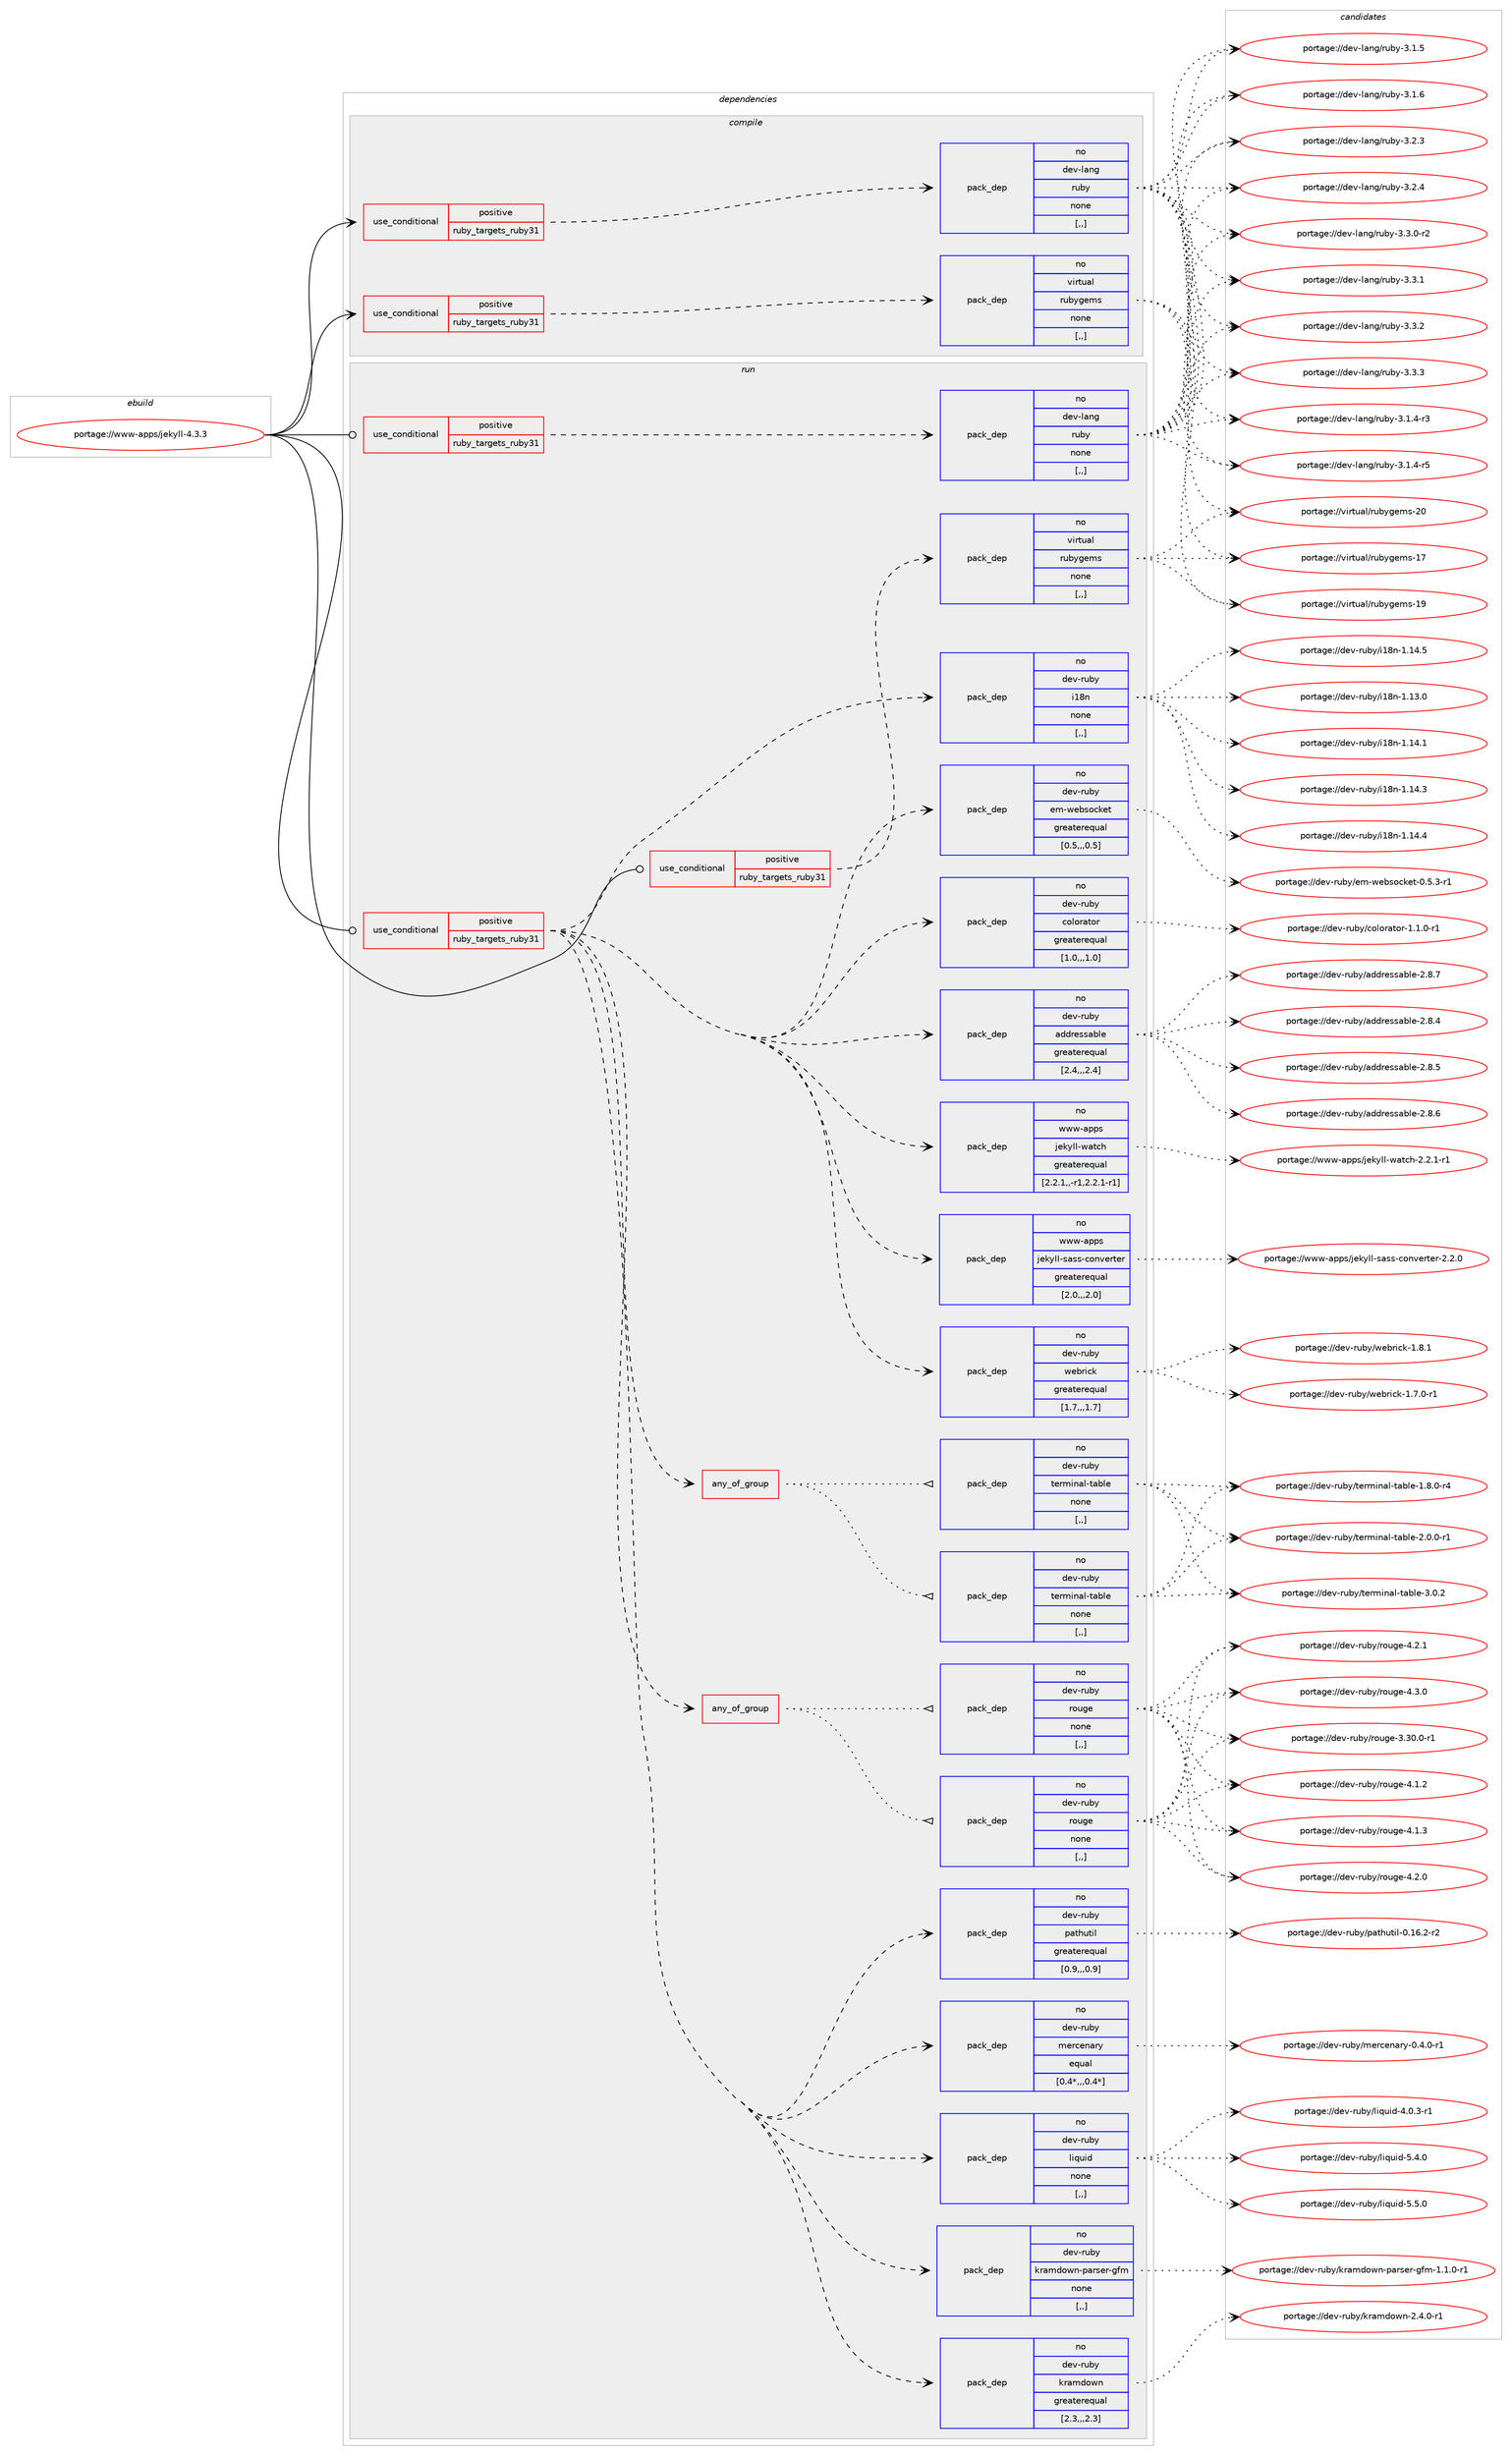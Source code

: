 digraph prolog {

# *************
# Graph options
# *************

newrank=true;
concentrate=true;
compound=true;
graph [rankdir=LR,fontname=Helvetica,fontsize=10,ranksep=1.5];#, ranksep=2.5, nodesep=0.2];
edge  [arrowhead=vee];
node  [fontname=Helvetica,fontsize=10];

# **********
# The ebuild
# **********

subgraph cluster_leftcol {
color=gray;
rank=same;
label=<<i>ebuild</i>>;
id [label="portage://www-apps/jekyll-4.3.3", color=red, width=4, href="../www-apps/jekyll-4.3.3.svg"];
}

# ****************
# The dependencies
# ****************

subgraph cluster_midcol {
color=gray;
label=<<i>dependencies</i>>;
subgraph cluster_compile {
fillcolor="#eeeeee";
style=filled;
label=<<i>compile</i>>;
subgraph cond116174 {
dependency436728 [label=<<TABLE BORDER="0" CELLBORDER="1" CELLSPACING="0" CELLPADDING="4"><TR><TD ROWSPAN="3" CELLPADDING="10">use_conditional</TD></TR><TR><TD>positive</TD></TR><TR><TD>ruby_targets_ruby31</TD></TR></TABLE>>, shape=none, color=red];
subgraph pack317352 {
dependency436729 [label=<<TABLE BORDER="0" CELLBORDER="1" CELLSPACING="0" CELLPADDING="4" WIDTH="220"><TR><TD ROWSPAN="6" CELLPADDING="30">pack_dep</TD></TR><TR><TD WIDTH="110">no</TD></TR><TR><TD>dev-lang</TD></TR><TR><TD>ruby</TD></TR><TR><TD>none</TD></TR><TR><TD>[,,]</TD></TR></TABLE>>, shape=none, color=blue];
}
dependency436728:e -> dependency436729:w [weight=20,style="dashed",arrowhead="vee"];
}
id:e -> dependency436728:w [weight=20,style="solid",arrowhead="vee"];
subgraph cond116175 {
dependency436730 [label=<<TABLE BORDER="0" CELLBORDER="1" CELLSPACING="0" CELLPADDING="4"><TR><TD ROWSPAN="3" CELLPADDING="10">use_conditional</TD></TR><TR><TD>positive</TD></TR><TR><TD>ruby_targets_ruby31</TD></TR></TABLE>>, shape=none, color=red];
subgraph pack317353 {
dependency436731 [label=<<TABLE BORDER="0" CELLBORDER="1" CELLSPACING="0" CELLPADDING="4" WIDTH="220"><TR><TD ROWSPAN="6" CELLPADDING="30">pack_dep</TD></TR><TR><TD WIDTH="110">no</TD></TR><TR><TD>virtual</TD></TR><TR><TD>rubygems</TD></TR><TR><TD>none</TD></TR><TR><TD>[,,]</TD></TR></TABLE>>, shape=none, color=blue];
}
dependency436730:e -> dependency436731:w [weight=20,style="dashed",arrowhead="vee"];
}
id:e -> dependency436730:w [weight=20,style="solid",arrowhead="vee"];
}
subgraph cluster_compileandrun {
fillcolor="#eeeeee";
style=filled;
label=<<i>compile and run</i>>;
}
subgraph cluster_run {
fillcolor="#eeeeee";
style=filled;
label=<<i>run</i>>;
subgraph cond116176 {
dependency436732 [label=<<TABLE BORDER="0" CELLBORDER="1" CELLSPACING="0" CELLPADDING="4"><TR><TD ROWSPAN="3" CELLPADDING="10">use_conditional</TD></TR><TR><TD>positive</TD></TR><TR><TD>ruby_targets_ruby31</TD></TR></TABLE>>, shape=none, color=red];
subgraph pack317354 {
dependency436733 [label=<<TABLE BORDER="0" CELLBORDER="1" CELLSPACING="0" CELLPADDING="4" WIDTH="220"><TR><TD ROWSPAN="6" CELLPADDING="30">pack_dep</TD></TR><TR><TD WIDTH="110">no</TD></TR><TR><TD>dev-lang</TD></TR><TR><TD>ruby</TD></TR><TR><TD>none</TD></TR><TR><TD>[,,]</TD></TR></TABLE>>, shape=none, color=blue];
}
dependency436732:e -> dependency436733:w [weight=20,style="dashed",arrowhead="vee"];
}
id:e -> dependency436732:w [weight=20,style="solid",arrowhead="odot"];
subgraph cond116177 {
dependency436734 [label=<<TABLE BORDER="0" CELLBORDER="1" CELLSPACING="0" CELLPADDING="4"><TR><TD ROWSPAN="3" CELLPADDING="10">use_conditional</TD></TR><TR><TD>positive</TD></TR><TR><TD>ruby_targets_ruby31</TD></TR></TABLE>>, shape=none, color=red];
subgraph pack317355 {
dependency436735 [label=<<TABLE BORDER="0" CELLBORDER="1" CELLSPACING="0" CELLPADDING="4" WIDTH="220"><TR><TD ROWSPAN="6" CELLPADDING="30">pack_dep</TD></TR><TR><TD WIDTH="110">no</TD></TR><TR><TD>dev-ruby</TD></TR><TR><TD>addressable</TD></TR><TR><TD>greaterequal</TD></TR><TR><TD>[2.4,,,2.4]</TD></TR></TABLE>>, shape=none, color=blue];
}
dependency436734:e -> dependency436735:w [weight=20,style="dashed",arrowhead="vee"];
subgraph pack317356 {
dependency436736 [label=<<TABLE BORDER="0" CELLBORDER="1" CELLSPACING="0" CELLPADDING="4" WIDTH="220"><TR><TD ROWSPAN="6" CELLPADDING="30">pack_dep</TD></TR><TR><TD WIDTH="110">no</TD></TR><TR><TD>dev-ruby</TD></TR><TR><TD>colorator</TD></TR><TR><TD>greaterequal</TD></TR><TR><TD>[1.0,,,1.0]</TD></TR></TABLE>>, shape=none, color=blue];
}
dependency436734:e -> dependency436736:w [weight=20,style="dashed",arrowhead="vee"];
subgraph pack317357 {
dependency436737 [label=<<TABLE BORDER="0" CELLBORDER="1" CELLSPACING="0" CELLPADDING="4" WIDTH="220"><TR><TD ROWSPAN="6" CELLPADDING="30">pack_dep</TD></TR><TR><TD WIDTH="110">no</TD></TR><TR><TD>dev-ruby</TD></TR><TR><TD>em-websocket</TD></TR><TR><TD>greaterequal</TD></TR><TR><TD>[0.5,,,0.5]</TD></TR></TABLE>>, shape=none, color=blue];
}
dependency436734:e -> dependency436737:w [weight=20,style="dashed",arrowhead="vee"];
subgraph pack317358 {
dependency436738 [label=<<TABLE BORDER="0" CELLBORDER="1" CELLSPACING="0" CELLPADDING="4" WIDTH="220"><TR><TD ROWSPAN="6" CELLPADDING="30">pack_dep</TD></TR><TR><TD WIDTH="110">no</TD></TR><TR><TD>dev-ruby</TD></TR><TR><TD>i18n</TD></TR><TR><TD>none</TD></TR><TR><TD>[,,]</TD></TR></TABLE>>, shape=none, color=blue];
}
dependency436734:e -> dependency436738:w [weight=20,style="dashed",arrowhead="vee"];
subgraph pack317359 {
dependency436739 [label=<<TABLE BORDER="0" CELLBORDER="1" CELLSPACING="0" CELLPADDING="4" WIDTH="220"><TR><TD ROWSPAN="6" CELLPADDING="30">pack_dep</TD></TR><TR><TD WIDTH="110">no</TD></TR><TR><TD>dev-ruby</TD></TR><TR><TD>kramdown</TD></TR><TR><TD>greaterequal</TD></TR><TR><TD>[2.3,,,2.3]</TD></TR></TABLE>>, shape=none, color=blue];
}
dependency436734:e -> dependency436739:w [weight=20,style="dashed",arrowhead="vee"];
subgraph pack317360 {
dependency436740 [label=<<TABLE BORDER="0" CELLBORDER="1" CELLSPACING="0" CELLPADDING="4" WIDTH="220"><TR><TD ROWSPAN="6" CELLPADDING="30">pack_dep</TD></TR><TR><TD WIDTH="110">no</TD></TR><TR><TD>dev-ruby</TD></TR><TR><TD>kramdown-parser-gfm</TD></TR><TR><TD>none</TD></TR><TR><TD>[,,]</TD></TR></TABLE>>, shape=none, color=blue];
}
dependency436734:e -> dependency436740:w [weight=20,style="dashed",arrowhead="vee"];
subgraph pack317361 {
dependency436741 [label=<<TABLE BORDER="0" CELLBORDER="1" CELLSPACING="0" CELLPADDING="4" WIDTH="220"><TR><TD ROWSPAN="6" CELLPADDING="30">pack_dep</TD></TR><TR><TD WIDTH="110">no</TD></TR><TR><TD>dev-ruby</TD></TR><TR><TD>liquid</TD></TR><TR><TD>none</TD></TR><TR><TD>[,,]</TD></TR></TABLE>>, shape=none, color=blue];
}
dependency436734:e -> dependency436741:w [weight=20,style="dashed",arrowhead="vee"];
subgraph pack317362 {
dependency436742 [label=<<TABLE BORDER="0" CELLBORDER="1" CELLSPACING="0" CELLPADDING="4" WIDTH="220"><TR><TD ROWSPAN="6" CELLPADDING="30">pack_dep</TD></TR><TR><TD WIDTH="110">no</TD></TR><TR><TD>dev-ruby</TD></TR><TR><TD>mercenary</TD></TR><TR><TD>equal</TD></TR><TR><TD>[0.4*,,,0.4*]</TD></TR></TABLE>>, shape=none, color=blue];
}
dependency436734:e -> dependency436742:w [weight=20,style="dashed",arrowhead="vee"];
subgraph pack317363 {
dependency436743 [label=<<TABLE BORDER="0" CELLBORDER="1" CELLSPACING="0" CELLPADDING="4" WIDTH="220"><TR><TD ROWSPAN="6" CELLPADDING="30">pack_dep</TD></TR><TR><TD WIDTH="110">no</TD></TR><TR><TD>dev-ruby</TD></TR><TR><TD>pathutil</TD></TR><TR><TD>greaterequal</TD></TR><TR><TD>[0.9,,,0.9]</TD></TR></TABLE>>, shape=none, color=blue];
}
dependency436734:e -> dependency436743:w [weight=20,style="dashed",arrowhead="vee"];
subgraph any3003 {
dependency436744 [label=<<TABLE BORDER="0" CELLBORDER="1" CELLSPACING="0" CELLPADDING="4"><TR><TD CELLPADDING="10">any_of_group</TD></TR></TABLE>>, shape=none, color=red];subgraph pack317364 {
dependency436745 [label=<<TABLE BORDER="0" CELLBORDER="1" CELLSPACING="0" CELLPADDING="4" WIDTH="220"><TR><TD ROWSPAN="6" CELLPADDING="30">pack_dep</TD></TR><TR><TD WIDTH="110">no</TD></TR><TR><TD>dev-ruby</TD></TR><TR><TD>rouge</TD></TR><TR><TD>none</TD></TR><TR><TD>[,,]</TD></TR></TABLE>>, shape=none, color=blue];
}
dependency436744:e -> dependency436745:w [weight=20,style="dotted",arrowhead="oinv"];
subgraph pack317365 {
dependency436746 [label=<<TABLE BORDER="0" CELLBORDER="1" CELLSPACING="0" CELLPADDING="4" WIDTH="220"><TR><TD ROWSPAN="6" CELLPADDING="30">pack_dep</TD></TR><TR><TD WIDTH="110">no</TD></TR><TR><TD>dev-ruby</TD></TR><TR><TD>rouge</TD></TR><TR><TD>none</TD></TR><TR><TD>[,,]</TD></TR></TABLE>>, shape=none, color=blue];
}
dependency436744:e -> dependency436746:w [weight=20,style="dotted",arrowhead="oinv"];
}
dependency436734:e -> dependency436744:w [weight=20,style="dashed",arrowhead="vee"];
subgraph any3004 {
dependency436747 [label=<<TABLE BORDER="0" CELLBORDER="1" CELLSPACING="0" CELLPADDING="4"><TR><TD CELLPADDING="10">any_of_group</TD></TR></TABLE>>, shape=none, color=red];subgraph pack317366 {
dependency436748 [label=<<TABLE BORDER="0" CELLBORDER="1" CELLSPACING="0" CELLPADDING="4" WIDTH="220"><TR><TD ROWSPAN="6" CELLPADDING="30">pack_dep</TD></TR><TR><TD WIDTH="110">no</TD></TR><TR><TD>dev-ruby</TD></TR><TR><TD>terminal-table</TD></TR><TR><TD>none</TD></TR><TR><TD>[,,]</TD></TR></TABLE>>, shape=none, color=blue];
}
dependency436747:e -> dependency436748:w [weight=20,style="dotted",arrowhead="oinv"];
subgraph pack317367 {
dependency436749 [label=<<TABLE BORDER="0" CELLBORDER="1" CELLSPACING="0" CELLPADDING="4" WIDTH="220"><TR><TD ROWSPAN="6" CELLPADDING="30">pack_dep</TD></TR><TR><TD WIDTH="110">no</TD></TR><TR><TD>dev-ruby</TD></TR><TR><TD>terminal-table</TD></TR><TR><TD>none</TD></TR><TR><TD>[,,]</TD></TR></TABLE>>, shape=none, color=blue];
}
dependency436747:e -> dependency436749:w [weight=20,style="dotted",arrowhead="oinv"];
}
dependency436734:e -> dependency436747:w [weight=20,style="dashed",arrowhead="vee"];
subgraph pack317368 {
dependency436750 [label=<<TABLE BORDER="0" CELLBORDER="1" CELLSPACING="0" CELLPADDING="4" WIDTH="220"><TR><TD ROWSPAN="6" CELLPADDING="30">pack_dep</TD></TR><TR><TD WIDTH="110">no</TD></TR><TR><TD>dev-ruby</TD></TR><TR><TD>webrick</TD></TR><TR><TD>greaterequal</TD></TR><TR><TD>[1.7,,,1.7]</TD></TR></TABLE>>, shape=none, color=blue];
}
dependency436734:e -> dependency436750:w [weight=20,style="dashed",arrowhead="vee"];
subgraph pack317369 {
dependency436751 [label=<<TABLE BORDER="0" CELLBORDER="1" CELLSPACING="0" CELLPADDING="4" WIDTH="220"><TR><TD ROWSPAN="6" CELLPADDING="30">pack_dep</TD></TR><TR><TD WIDTH="110">no</TD></TR><TR><TD>www-apps</TD></TR><TR><TD>jekyll-sass-converter</TD></TR><TR><TD>greaterequal</TD></TR><TR><TD>[2.0,,,2.0]</TD></TR></TABLE>>, shape=none, color=blue];
}
dependency436734:e -> dependency436751:w [weight=20,style="dashed",arrowhead="vee"];
subgraph pack317370 {
dependency436752 [label=<<TABLE BORDER="0" CELLBORDER="1" CELLSPACING="0" CELLPADDING="4" WIDTH="220"><TR><TD ROWSPAN="6" CELLPADDING="30">pack_dep</TD></TR><TR><TD WIDTH="110">no</TD></TR><TR><TD>www-apps</TD></TR><TR><TD>jekyll-watch</TD></TR><TR><TD>greaterequal</TD></TR><TR><TD>[2.2.1,,-r1,2.2.1-r1]</TD></TR></TABLE>>, shape=none, color=blue];
}
dependency436734:e -> dependency436752:w [weight=20,style="dashed",arrowhead="vee"];
}
id:e -> dependency436734:w [weight=20,style="solid",arrowhead="odot"];
subgraph cond116178 {
dependency436753 [label=<<TABLE BORDER="0" CELLBORDER="1" CELLSPACING="0" CELLPADDING="4"><TR><TD ROWSPAN="3" CELLPADDING="10">use_conditional</TD></TR><TR><TD>positive</TD></TR><TR><TD>ruby_targets_ruby31</TD></TR></TABLE>>, shape=none, color=red];
subgraph pack317371 {
dependency436754 [label=<<TABLE BORDER="0" CELLBORDER="1" CELLSPACING="0" CELLPADDING="4" WIDTH="220"><TR><TD ROWSPAN="6" CELLPADDING="30">pack_dep</TD></TR><TR><TD WIDTH="110">no</TD></TR><TR><TD>virtual</TD></TR><TR><TD>rubygems</TD></TR><TR><TD>none</TD></TR><TR><TD>[,,]</TD></TR></TABLE>>, shape=none, color=blue];
}
dependency436753:e -> dependency436754:w [weight=20,style="dashed",arrowhead="vee"];
}
id:e -> dependency436753:w [weight=20,style="solid",arrowhead="odot"];
}
}

# **************
# The candidates
# **************

subgraph cluster_choices {
rank=same;
color=gray;
label=<<i>candidates</i>>;

subgraph choice317352 {
color=black;
nodesep=1;
choice100101118451089711010347114117981214551464946524511451 [label="portage://dev-lang/ruby-3.1.4-r3", color=red, width=4,href="../dev-lang/ruby-3.1.4-r3.svg"];
choice100101118451089711010347114117981214551464946524511453 [label="portage://dev-lang/ruby-3.1.4-r5", color=red, width=4,href="../dev-lang/ruby-3.1.4-r5.svg"];
choice10010111845108971101034711411798121455146494653 [label="portage://dev-lang/ruby-3.1.5", color=red, width=4,href="../dev-lang/ruby-3.1.5.svg"];
choice10010111845108971101034711411798121455146494654 [label="portage://dev-lang/ruby-3.1.6", color=red, width=4,href="../dev-lang/ruby-3.1.6.svg"];
choice10010111845108971101034711411798121455146504651 [label="portage://dev-lang/ruby-3.2.3", color=red, width=4,href="../dev-lang/ruby-3.2.3.svg"];
choice10010111845108971101034711411798121455146504652 [label="portage://dev-lang/ruby-3.2.4", color=red, width=4,href="../dev-lang/ruby-3.2.4.svg"];
choice100101118451089711010347114117981214551465146484511450 [label="portage://dev-lang/ruby-3.3.0-r2", color=red, width=4,href="../dev-lang/ruby-3.3.0-r2.svg"];
choice10010111845108971101034711411798121455146514649 [label="portage://dev-lang/ruby-3.3.1", color=red, width=4,href="../dev-lang/ruby-3.3.1.svg"];
choice10010111845108971101034711411798121455146514650 [label="portage://dev-lang/ruby-3.3.2", color=red, width=4,href="../dev-lang/ruby-3.3.2.svg"];
choice10010111845108971101034711411798121455146514651 [label="portage://dev-lang/ruby-3.3.3", color=red, width=4,href="../dev-lang/ruby-3.3.3.svg"];
dependency436729:e -> choice100101118451089711010347114117981214551464946524511451:w [style=dotted,weight="100"];
dependency436729:e -> choice100101118451089711010347114117981214551464946524511453:w [style=dotted,weight="100"];
dependency436729:e -> choice10010111845108971101034711411798121455146494653:w [style=dotted,weight="100"];
dependency436729:e -> choice10010111845108971101034711411798121455146494654:w [style=dotted,weight="100"];
dependency436729:e -> choice10010111845108971101034711411798121455146504651:w [style=dotted,weight="100"];
dependency436729:e -> choice10010111845108971101034711411798121455146504652:w [style=dotted,weight="100"];
dependency436729:e -> choice100101118451089711010347114117981214551465146484511450:w [style=dotted,weight="100"];
dependency436729:e -> choice10010111845108971101034711411798121455146514649:w [style=dotted,weight="100"];
dependency436729:e -> choice10010111845108971101034711411798121455146514650:w [style=dotted,weight="100"];
dependency436729:e -> choice10010111845108971101034711411798121455146514651:w [style=dotted,weight="100"];
}
subgraph choice317353 {
color=black;
nodesep=1;
choice118105114116117971084711411798121103101109115454955 [label="portage://virtual/rubygems-17", color=red, width=4,href="../virtual/rubygems-17.svg"];
choice118105114116117971084711411798121103101109115454957 [label="portage://virtual/rubygems-19", color=red, width=4,href="../virtual/rubygems-19.svg"];
choice118105114116117971084711411798121103101109115455048 [label="portage://virtual/rubygems-20", color=red, width=4,href="../virtual/rubygems-20.svg"];
dependency436731:e -> choice118105114116117971084711411798121103101109115454955:w [style=dotted,weight="100"];
dependency436731:e -> choice118105114116117971084711411798121103101109115454957:w [style=dotted,weight="100"];
dependency436731:e -> choice118105114116117971084711411798121103101109115455048:w [style=dotted,weight="100"];
}
subgraph choice317354 {
color=black;
nodesep=1;
choice100101118451089711010347114117981214551464946524511451 [label="portage://dev-lang/ruby-3.1.4-r3", color=red, width=4,href="../dev-lang/ruby-3.1.4-r3.svg"];
choice100101118451089711010347114117981214551464946524511453 [label="portage://dev-lang/ruby-3.1.4-r5", color=red, width=4,href="../dev-lang/ruby-3.1.4-r5.svg"];
choice10010111845108971101034711411798121455146494653 [label="portage://dev-lang/ruby-3.1.5", color=red, width=4,href="../dev-lang/ruby-3.1.5.svg"];
choice10010111845108971101034711411798121455146494654 [label="portage://dev-lang/ruby-3.1.6", color=red, width=4,href="../dev-lang/ruby-3.1.6.svg"];
choice10010111845108971101034711411798121455146504651 [label="portage://dev-lang/ruby-3.2.3", color=red, width=4,href="../dev-lang/ruby-3.2.3.svg"];
choice10010111845108971101034711411798121455146504652 [label="portage://dev-lang/ruby-3.2.4", color=red, width=4,href="../dev-lang/ruby-3.2.4.svg"];
choice100101118451089711010347114117981214551465146484511450 [label="portage://dev-lang/ruby-3.3.0-r2", color=red, width=4,href="../dev-lang/ruby-3.3.0-r2.svg"];
choice10010111845108971101034711411798121455146514649 [label="portage://dev-lang/ruby-3.3.1", color=red, width=4,href="../dev-lang/ruby-3.3.1.svg"];
choice10010111845108971101034711411798121455146514650 [label="portage://dev-lang/ruby-3.3.2", color=red, width=4,href="../dev-lang/ruby-3.3.2.svg"];
choice10010111845108971101034711411798121455146514651 [label="portage://dev-lang/ruby-3.3.3", color=red, width=4,href="../dev-lang/ruby-3.3.3.svg"];
dependency436733:e -> choice100101118451089711010347114117981214551464946524511451:w [style=dotted,weight="100"];
dependency436733:e -> choice100101118451089711010347114117981214551464946524511453:w [style=dotted,weight="100"];
dependency436733:e -> choice10010111845108971101034711411798121455146494653:w [style=dotted,weight="100"];
dependency436733:e -> choice10010111845108971101034711411798121455146494654:w [style=dotted,weight="100"];
dependency436733:e -> choice10010111845108971101034711411798121455146504651:w [style=dotted,weight="100"];
dependency436733:e -> choice10010111845108971101034711411798121455146504652:w [style=dotted,weight="100"];
dependency436733:e -> choice100101118451089711010347114117981214551465146484511450:w [style=dotted,weight="100"];
dependency436733:e -> choice10010111845108971101034711411798121455146514649:w [style=dotted,weight="100"];
dependency436733:e -> choice10010111845108971101034711411798121455146514650:w [style=dotted,weight="100"];
dependency436733:e -> choice10010111845108971101034711411798121455146514651:w [style=dotted,weight="100"];
}
subgraph choice317355 {
color=black;
nodesep=1;
choice100101118451141179812147971001001141011151159798108101455046564652 [label="portage://dev-ruby/addressable-2.8.4", color=red, width=4,href="../dev-ruby/addressable-2.8.4.svg"];
choice100101118451141179812147971001001141011151159798108101455046564653 [label="portage://dev-ruby/addressable-2.8.5", color=red, width=4,href="../dev-ruby/addressable-2.8.5.svg"];
choice100101118451141179812147971001001141011151159798108101455046564654 [label="portage://dev-ruby/addressable-2.8.6", color=red, width=4,href="../dev-ruby/addressable-2.8.6.svg"];
choice100101118451141179812147971001001141011151159798108101455046564655 [label="portage://dev-ruby/addressable-2.8.7", color=red, width=4,href="../dev-ruby/addressable-2.8.7.svg"];
dependency436735:e -> choice100101118451141179812147971001001141011151159798108101455046564652:w [style=dotted,weight="100"];
dependency436735:e -> choice100101118451141179812147971001001141011151159798108101455046564653:w [style=dotted,weight="100"];
dependency436735:e -> choice100101118451141179812147971001001141011151159798108101455046564654:w [style=dotted,weight="100"];
dependency436735:e -> choice100101118451141179812147971001001141011151159798108101455046564655:w [style=dotted,weight="100"];
}
subgraph choice317356 {
color=black;
nodesep=1;
choice10010111845114117981214799111108111114971161111144549464946484511449 [label="portage://dev-ruby/colorator-1.1.0-r1", color=red, width=4,href="../dev-ruby/colorator-1.1.0-r1.svg"];
dependency436736:e -> choice10010111845114117981214799111108111114971161111144549464946484511449:w [style=dotted,weight="100"];
}
subgraph choice317357 {
color=black;
nodesep=1;
choice1001011184511411798121471011094511910198115111991071011164548465346514511449 [label="portage://dev-ruby/em-websocket-0.5.3-r1", color=red, width=4,href="../dev-ruby/em-websocket-0.5.3-r1.svg"];
dependency436737:e -> choice1001011184511411798121471011094511910198115111991071011164548465346514511449:w [style=dotted,weight="100"];
}
subgraph choice317358 {
color=black;
nodesep=1;
choice100101118451141179812147105495611045494649514648 [label="portage://dev-ruby/i18n-1.13.0", color=red, width=4,href="../dev-ruby/i18n-1.13.0.svg"];
choice100101118451141179812147105495611045494649524649 [label="portage://dev-ruby/i18n-1.14.1", color=red, width=4,href="../dev-ruby/i18n-1.14.1.svg"];
choice100101118451141179812147105495611045494649524651 [label="portage://dev-ruby/i18n-1.14.3", color=red, width=4,href="../dev-ruby/i18n-1.14.3.svg"];
choice100101118451141179812147105495611045494649524652 [label="portage://dev-ruby/i18n-1.14.4", color=red, width=4,href="../dev-ruby/i18n-1.14.4.svg"];
choice100101118451141179812147105495611045494649524653 [label="portage://dev-ruby/i18n-1.14.5", color=red, width=4,href="../dev-ruby/i18n-1.14.5.svg"];
dependency436738:e -> choice100101118451141179812147105495611045494649514648:w [style=dotted,weight="100"];
dependency436738:e -> choice100101118451141179812147105495611045494649524649:w [style=dotted,weight="100"];
dependency436738:e -> choice100101118451141179812147105495611045494649524651:w [style=dotted,weight="100"];
dependency436738:e -> choice100101118451141179812147105495611045494649524652:w [style=dotted,weight="100"];
dependency436738:e -> choice100101118451141179812147105495611045494649524653:w [style=dotted,weight="100"];
}
subgraph choice317359 {
color=black;
nodesep=1;
choice100101118451141179812147107114971091001111191104550465246484511449 [label="portage://dev-ruby/kramdown-2.4.0-r1", color=red, width=4,href="../dev-ruby/kramdown-2.4.0-r1.svg"];
dependency436739:e -> choice100101118451141179812147107114971091001111191104550465246484511449:w [style=dotted,weight="100"];
}
subgraph choice317360 {
color=black;
nodesep=1;
choice100101118451141179812147107114971091001111191104511297114115101114451031021094549464946484511449 [label="portage://dev-ruby/kramdown-parser-gfm-1.1.0-r1", color=red, width=4,href="../dev-ruby/kramdown-parser-gfm-1.1.0-r1.svg"];
dependency436740:e -> choice100101118451141179812147107114971091001111191104511297114115101114451031021094549464946484511449:w [style=dotted,weight="100"];
}
subgraph choice317361 {
color=black;
nodesep=1;
choice1001011184511411798121471081051131171051004552464846514511449 [label="portage://dev-ruby/liquid-4.0.3-r1", color=red, width=4,href="../dev-ruby/liquid-4.0.3-r1.svg"];
choice100101118451141179812147108105113117105100455346524648 [label="portage://dev-ruby/liquid-5.4.0", color=red, width=4,href="../dev-ruby/liquid-5.4.0.svg"];
choice100101118451141179812147108105113117105100455346534648 [label="portage://dev-ruby/liquid-5.5.0", color=red, width=4,href="../dev-ruby/liquid-5.5.0.svg"];
dependency436741:e -> choice1001011184511411798121471081051131171051004552464846514511449:w [style=dotted,weight="100"];
dependency436741:e -> choice100101118451141179812147108105113117105100455346524648:w [style=dotted,weight="100"];
dependency436741:e -> choice100101118451141179812147108105113117105100455346534648:w [style=dotted,weight="100"];
}
subgraph choice317362 {
color=black;
nodesep=1;
choice10010111845114117981214710910111499101110971141214548465246484511449 [label="portage://dev-ruby/mercenary-0.4.0-r1", color=red, width=4,href="../dev-ruby/mercenary-0.4.0-r1.svg"];
dependency436742:e -> choice10010111845114117981214710910111499101110971141214548465246484511449:w [style=dotted,weight="100"];
}
subgraph choice317363 {
color=black;
nodesep=1;
choice10010111845114117981214711297116104117116105108454846495446504511450 [label="portage://dev-ruby/pathutil-0.16.2-r2", color=red, width=4,href="../dev-ruby/pathutil-0.16.2-r2.svg"];
dependency436743:e -> choice10010111845114117981214711297116104117116105108454846495446504511450:w [style=dotted,weight="100"];
}
subgraph choice317364 {
color=black;
nodesep=1;
choice100101118451141179812147114111117103101455146514846484511449 [label="portage://dev-ruby/rouge-3.30.0-r1", color=red, width=4,href="../dev-ruby/rouge-3.30.0-r1.svg"];
choice100101118451141179812147114111117103101455246494650 [label="portage://dev-ruby/rouge-4.1.2", color=red, width=4,href="../dev-ruby/rouge-4.1.2.svg"];
choice100101118451141179812147114111117103101455246494651 [label="portage://dev-ruby/rouge-4.1.3", color=red, width=4,href="../dev-ruby/rouge-4.1.3.svg"];
choice100101118451141179812147114111117103101455246504648 [label="portage://dev-ruby/rouge-4.2.0", color=red, width=4,href="../dev-ruby/rouge-4.2.0.svg"];
choice100101118451141179812147114111117103101455246504649 [label="portage://dev-ruby/rouge-4.2.1", color=red, width=4,href="../dev-ruby/rouge-4.2.1.svg"];
choice100101118451141179812147114111117103101455246514648 [label="portage://dev-ruby/rouge-4.3.0", color=red, width=4,href="../dev-ruby/rouge-4.3.0.svg"];
dependency436745:e -> choice100101118451141179812147114111117103101455146514846484511449:w [style=dotted,weight="100"];
dependency436745:e -> choice100101118451141179812147114111117103101455246494650:w [style=dotted,weight="100"];
dependency436745:e -> choice100101118451141179812147114111117103101455246494651:w [style=dotted,weight="100"];
dependency436745:e -> choice100101118451141179812147114111117103101455246504648:w [style=dotted,weight="100"];
dependency436745:e -> choice100101118451141179812147114111117103101455246504649:w [style=dotted,weight="100"];
dependency436745:e -> choice100101118451141179812147114111117103101455246514648:w [style=dotted,weight="100"];
}
subgraph choice317365 {
color=black;
nodesep=1;
choice100101118451141179812147114111117103101455146514846484511449 [label="portage://dev-ruby/rouge-3.30.0-r1", color=red, width=4,href="../dev-ruby/rouge-3.30.0-r1.svg"];
choice100101118451141179812147114111117103101455246494650 [label="portage://dev-ruby/rouge-4.1.2", color=red, width=4,href="../dev-ruby/rouge-4.1.2.svg"];
choice100101118451141179812147114111117103101455246494651 [label="portage://dev-ruby/rouge-4.1.3", color=red, width=4,href="../dev-ruby/rouge-4.1.3.svg"];
choice100101118451141179812147114111117103101455246504648 [label="portage://dev-ruby/rouge-4.2.0", color=red, width=4,href="../dev-ruby/rouge-4.2.0.svg"];
choice100101118451141179812147114111117103101455246504649 [label="portage://dev-ruby/rouge-4.2.1", color=red, width=4,href="../dev-ruby/rouge-4.2.1.svg"];
choice100101118451141179812147114111117103101455246514648 [label="portage://dev-ruby/rouge-4.3.0", color=red, width=4,href="../dev-ruby/rouge-4.3.0.svg"];
dependency436746:e -> choice100101118451141179812147114111117103101455146514846484511449:w [style=dotted,weight="100"];
dependency436746:e -> choice100101118451141179812147114111117103101455246494650:w [style=dotted,weight="100"];
dependency436746:e -> choice100101118451141179812147114111117103101455246494651:w [style=dotted,weight="100"];
dependency436746:e -> choice100101118451141179812147114111117103101455246504648:w [style=dotted,weight="100"];
dependency436746:e -> choice100101118451141179812147114111117103101455246504649:w [style=dotted,weight="100"];
dependency436746:e -> choice100101118451141179812147114111117103101455246514648:w [style=dotted,weight="100"];
}
subgraph choice317366 {
color=black;
nodesep=1;
choice100101118451141179812147116101114109105110971084511697981081014549465646484511452 [label="portage://dev-ruby/terminal-table-1.8.0-r4", color=red, width=4,href="../dev-ruby/terminal-table-1.8.0-r4.svg"];
choice100101118451141179812147116101114109105110971084511697981081014550464846484511449 [label="portage://dev-ruby/terminal-table-2.0.0-r1", color=red, width=4,href="../dev-ruby/terminal-table-2.0.0-r1.svg"];
choice10010111845114117981214711610111410910511097108451169798108101455146484650 [label="portage://dev-ruby/terminal-table-3.0.2", color=red, width=4,href="../dev-ruby/terminal-table-3.0.2.svg"];
dependency436748:e -> choice100101118451141179812147116101114109105110971084511697981081014549465646484511452:w [style=dotted,weight="100"];
dependency436748:e -> choice100101118451141179812147116101114109105110971084511697981081014550464846484511449:w [style=dotted,weight="100"];
dependency436748:e -> choice10010111845114117981214711610111410910511097108451169798108101455146484650:w [style=dotted,weight="100"];
}
subgraph choice317367 {
color=black;
nodesep=1;
choice100101118451141179812147116101114109105110971084511697981081014549465646484511452 [label="portage://dev-ruby/terminal-table-1.8.0-r4", color=red, width=4,href="../dev-ruby/terminal-table-1.8.0-r4.svg"];
choice100101118451141179812147116101114109105110971084511697981081014550464846484511449 [label="portage://dev-ruby/terminal-table-2.0.0-r1", color=red, width=4,href="../dev-ruby/terminal-table-2.0.0-r1.svg"];
choice10010111845114117981214711610111410910511097108451169798108101455146484650 [label="portage://dev-ruby/terminal-table-3.0.2", color=red, width=4,href="../dev-ruby/terminal-table-3.0.2.svg"];
dependency436749:e -> choice100101118451141179812147116101114109105110971084511697981081014549465646484511452:w [style=dotted,weight="100"];
dependency436749:e -> choice100101118451141179812147116101114109105110971084511697981081014550464846484511449:w [style=dotted,weight="100"];
dependency436749:e -> choice10010111845114117981214711610111410910511097108451169798108101455146484650:w [style=dotted,weight="100"];
}
subgraph choice317368 {
color=black;
nodesep=1;
choice10010111845114117981214711910198114105991074549465546484511449 [label="portage://dev-ruby/webrick-1.7.0-r1", color=red, width=4,href="../dev-ruby/webrick-1.7.0-r1.svg"];
choice1001011184511411798121471191019811410599107454946564649 [label="portage://dev-ruby/webrick-1.8.1", color=red, width=4,href="../dev-ruby/webrick-1.8.1.svg"];
dependency436750:e -> choice10010111845114117981214711910198114105991074549465546484511449:w [style=dotted,weight="100"];
dependency436750:e -> choice1001011184511411798121471191019811410599107454946564649:w [style=dotted,weight="100"];
}
subgraph choice317369 {
color=black;
nodesep=1;
choice11911911945971121121154710610110712110810845115971151154599111110118101114116101114455046504648 [label="portage://www-apps/jekyll-sass-converter-2.2.0", color=red, width=4,href="../www-apps/jekyll-sass-converter-2.2.0.svg"];
dependency436751:e -> choice11911911945971121121154710610110712110810845115971151154599111110118101114116101114455046504648:w [style=dotted,weight="100"];
}
subgraph choice317370 {
color=black;
nodesep=1;
choice1191191194597112112115471061011071211081084511997116991044550465046494511449 [label="portage://www-apps/jekyll-watch-2.2.1-r1", color=red, width=4,href="../www-apps/jekyll-watch-2.2.1-r1.svg"];
dependency436752:e -> choice1191191194597112112115471061011071211081084511997116991044550465046494511449:w [style=dotted,weight="100"];
}
subgraph choice317371 {
color=black;
nodesep=1;
choice118105114116117971084711411798121103101109115454955 [label="portage://virtual/rubygems-17", color=red, width=4,href="../virtual/rubygems-17.svg"];
choice118105114116117971084711411798121103101109115454957 [label="portage://virtual/rubygems-19", color=red, width=4,href="../virtual/rubygems-19.svg"];
choice118105114116117971084711411798121103101109115455048 [label="portage://virtual/rubygems-20", color=red, width=4,href="../virtual/rubygems-20.svg"];
dependency436754:e -> choice118105114116117971084711411798121103101109115454955:w [style=dotted,weight="100"];
dependency436754:e -> choice118105114116117971084711411798121103101109115454957:w [style=dotted,weight="100"];
dependency436754:e -> choice118105114116117971084711411798121103101109115455048:w [style=dotted,weight="100"];
}
}

}
